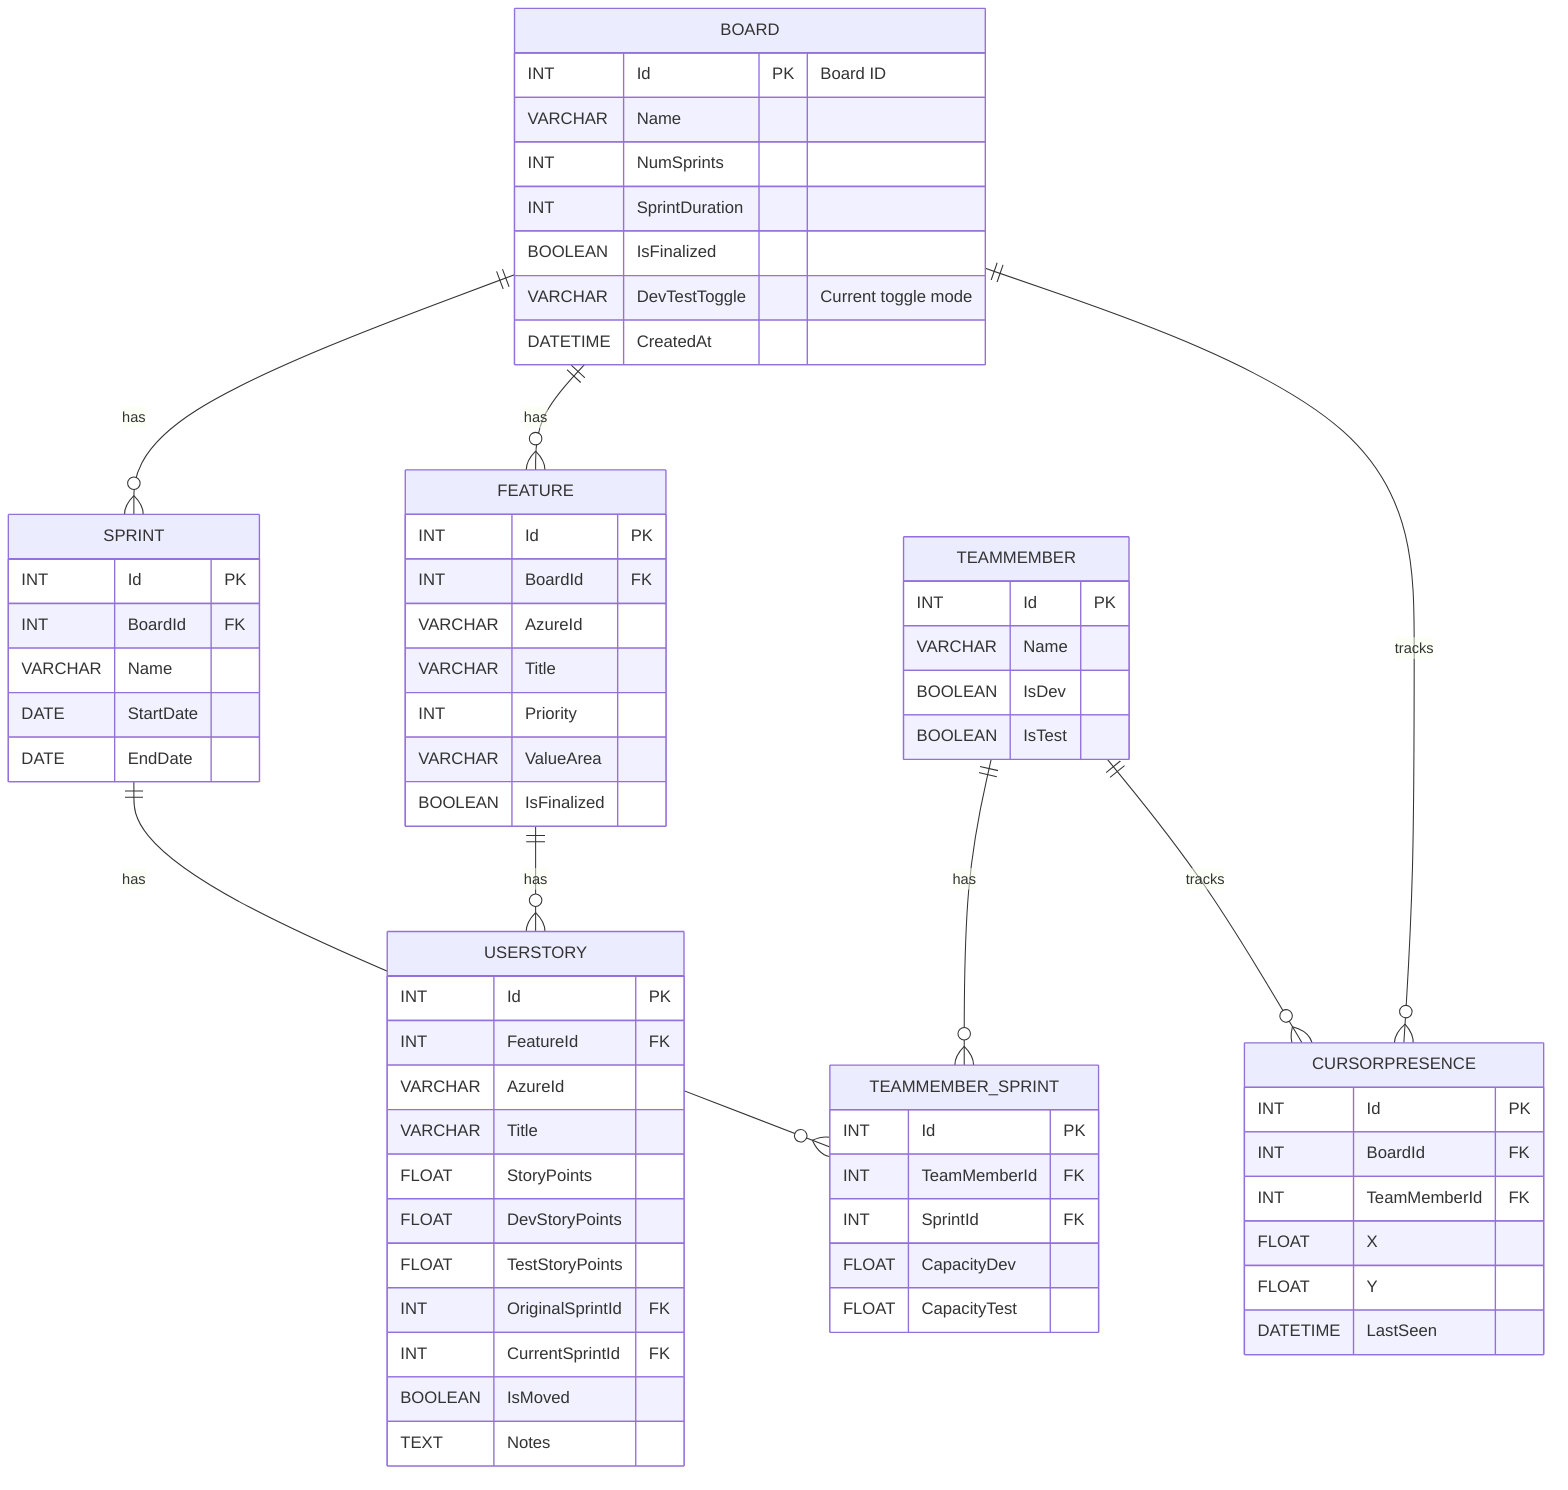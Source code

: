 erDiagram
    BOARD {
        INT Id PK "Board ID"
        VARCHAR Name
        INT NumSprints
        INT SprintDuration
        BOOLEAN IsFinalized
        VARCHAR DevTestToggle "Current toggle mode"
        DATETIME CreatedAt
    }

    SPRINT {
        INT Id PK
        INT BoardId FK
        VARCHAR Name
        DATE StartDate
        DATE EndDate
    }

    FEATURE {
        INT Id PK
        INT BoardId FK
        VARCHAR AzureId
        VARCHAR Title
        INT Priority
        VARCHAR ValueArea
        BOOLEAN IsFinalized
    }

    USERSTORY {
        INT Id PK
        INT FeatureId FK
        VARCHAR AzureId
        VARCHAR Title
        FLOAT StoryPoints
        FLOAT DevStoryPoints
        FLOAT TestStoryPoints
        INT OriginalSprintId FK
        INT CurrentSprintId FK
        BOOLEAN IsMoved
        TEXT Notes
    }

    TEAMMEMBER {
        INT Id PK
        VARCHAR Name
        BOOLEAN IsDev
        BOOLEAN IsTest
    }

    TEAMMEMBER_SPRINT {
        INT Id PK
        INT TeamMemberId FK
        INT SprintId FK
        FLOAT CapacityDev
        FLOAT CapacityTest
    }

    CURSORPRESENCE {
        INT Id PK
        INT BoardId FK
        INT TeamMemberId FK
        FLOAT X
        FLOAT Y
        DATETIME LastSeen
    }

    BOARD ||--o{ SPRINT : has
    BOARD ||--o{ FEATURE : has
    FEATURE ||--o{ USERSTORY : has
    SPRINT ||--o{ TEAMMEMBER_SPRINT : has
    TEAMMEMBER ||--o{ TEAMMEMBER_SPRINT : has
    BOARD ||--o{ CURSORPRESENCE : tracks
    TEAMMEMBER ||--o{ CURSORPRESENCE : tracks